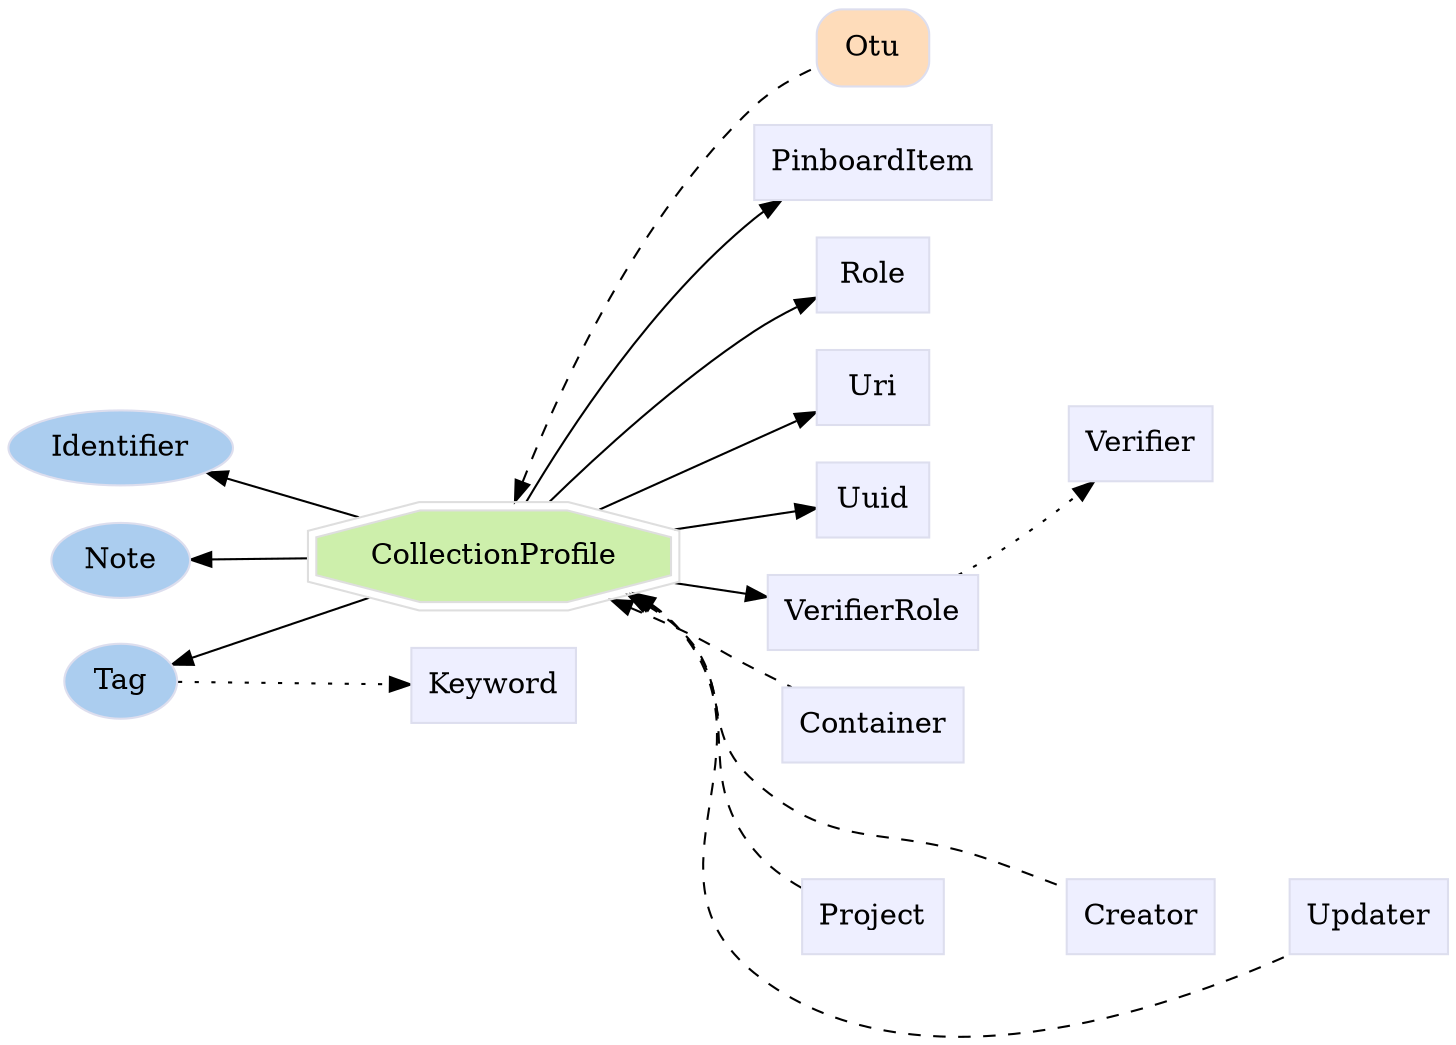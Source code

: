 digraph CollectionProfile {
	graph [bb="0,0,610.44,487.97",
		label="",
		outputorder=edgesfirst,
		rankdir=LR
	];
	node [label="\N"];
	subgraph annotator_cluster {
		graph [rank=min];
		Identifier	[color="#dddeee",
			fillcolor="#abcdef",
			group=annotator,
			height=0.5,
			href="/develop/Data/models.html#identifier",
			label=Identifier,
			pos="45.21,278.47",
			shape=oval,
			style=filled,
			target=_top,
			width=1.2558];
		Tag	[color="#dddeee",
			fillcolor="#abcdef",
			group=annotator,
			height=0.5,
			href="/develop/Data/models.html#tag",
			label=Tag,
			pos="45.21,169.47",
			shape=oval,
			style=filled,
			target=_top,
			width=0.75];
		Note	[color="#dddeee",
			fillcolor="#abcdef",
			group=annotator,
			height=0.5,
			href="/develop/Data/models.html#note",
			label=Note,
			pos="45.21,224.47",
			shape=oval,
			style=filled,
			target=_top,
			width=0.80088];
	}
	subgraph core {
		Otu	[color="#dddeee",
			fillcolor="#fedcba",
			group=core,
			height=0.51389,
			href="/develop/Data/models.html#otu",
			label=Otu,
			pos="376.57,469.47",
			shape=Mrecord,
			style=filled,
			target=_top,
			width=0.75];
	}
	subgraph supporting {
		CollectionProfile	[color="#dedede",
			fillcolor="#cdefab",
			group=target,
			height=0.61111,
			href="/develop/Data/models.html#collection-profile",
			label=CollectionProfile,
			pos="210.93,225.47",
			shape=doubleoctagon,
			style=filled,
			target=_top,
			width=2.3475];
		Keyword	[color="#dddeee",
			fillcolor="#eeefff",
			group=supporting,
			height=0.5,
			href="/develop/Data/models.html#keyword",
			label=Keyword,
			pos="210.93,167.47",
			shape=box,
			style=filled,
			target=_top,
			width=0.92014];
		PinboardItem	[color="#dddeee",
			fillcolor="#eeefff",
			group=supporting,
			height=0.5,
			href="/develop/Data/models.html#pinboard-item",
			label=PinboardItem,
			pos="376.57,414.47",
			shape=box,
			style=filled,
			target=_top,
			width=1.2535];
		Role	[color="#dddeee",
			fillcolor="#eeefff",
			group=supporting,
			height=0.5,
			href="/develop/Data/models.html#role",
			label=Role,
			pos="376.57,360.47",
			shape=box,
			style=filled,
			target=_top,
			width=0.75];
		Uri	[color="#dddeee",
			fillcolor="#eeefff",
			group=supporting,
			height=0.5,
			href="/develop/Data/models.html#uri",
			label=Uri,
			pos="376.57,306.47",
			shape=box,
			style=filled,
			target=_top,
			width=0.75];
		Uuid	[color="#dddeee",
			fillcolor="#eeefff",
			group=supporting,
			height=0.5,
			href="/develop/Data/models.html#uuid",
			label=Uuid,
			pos="376.57,252.47",
			shape=box,
			style=filled,
			target=_top,
			width=0.75];
		VerifierRole	[color="#dddeee",
			fillcolor="#eeefff",
			group=supporting,
			height=0.5,
			href="/develop/Data/models.html#verifier-role",
			label=VerifierRole,
			pos="376.57,198.47",
			shape=box,
			style=filled,
			target=_top,
			width=1.1493];
		Verifier	[color="#dddeee",
			fillcolor="#eeefff",
			group=supporting,
			height=0.5,
			href="/develop/Data/models.html#verifier",
			label=Verifier,
			pos="486.32,279.47",
			shape=box,
			style=filled,
			target=_top,
			width=0.79514];
		Container	[color="#dddeee",
			fillcolor="#eeefff",
			group=supporting,
			height=0.5,
			href="/develop/Data/models.html#container",
			label=Container,
			pos="376.57,144.47",
			shape=box,
			style=filled,
			target=_top,
			width=0.96181];
		Creator	[color="#dddeee",
			fillcolor="#eeefff",
			group=supporting,
			height=0.5,
			href="/develop/Data/models.html#creator",
			label=Creator,
			pos="486.32,52.473",
			shape=box,
			style=filled,
			target=_top,
			width=0.78472];
		Project	[color="#dddeee",
			fillcolor="#eeefff",
			group=supporting,
			height=0.5,
			href="/develop/Data/models.html#project",
			label=Project,
			pos="376.57,52.473",
			shape=box,
			style=filled,
			target=_top,
			width=0.75347];
		Updater	[color="#dddeee",
			fillcolor="#eeefff",
			group=supporting,
			height=0.5,
			href="/develop/Data/models.html#updater",
			label=Updater,
			pos="580.69,52.473",
			shape=box,
			style=filled,
			target=_top,
			width=0.82639];
	}
	Tag -> Keyword	[pos="e,177.49,167.87 72.514,169.15 97.731,168.84 136.26,168.37 166.12,168.01",
		style=dotted];
	CollectionProfile -> Identifier	[pos="e,80.931,267.23 155.61,243.06 134.93,249.75 111.61,257.3 91.821,263.71"];
	CollectionProfile -> Tag	[pos="e,69.667,177.5 157.46,207.53 132.19,198.88 102.6,188.76 80.293,181.13"];
	CollectionProfile -> Note	[pos="e,74.354,224.65 126.19,224.96 112.01,224.88 97.9,224.79 85.573,224.71"];
	CollectionProfile -> Otu	[dir=back,
		pos="s,219.9,247.66 224.05,258.36 242.02,303.7 279.3,386.1 331.44,441.47 336.54,446.89 342.9,451.71 349.19,455.76",
		style=dashed];
	CollectionProfile -> PinboardItem	[pos="e,342.26,396.06 224.53,247.75 244.16,281.09 284.69,344.6 331.44,387.47 332.06,388.04 332.7,388.61 333.34,389.16"];
	CollectionProfile -> Role	[pos="e,349.37,345.55 234.19,247.92 257.41,270.75 295.38,306.51 331.44,333.47 334.16,335.5 337.04,337.53 339.97,339.49"];
	CollectionProfile -> Uri	[pos="e,349.15,293.4 253.22,245.91 279.69,259.01 313.71,275.86 339.16,288.45"];
	CollectionProfile -> Uuid	[pos="e,349.14,248.11 288.48,238.1 305.67,240.94 323.18,243.83 337.95,246.27"];
	CollectionProfile -> VerifierRole	[pos="e,334.75,205.21 288.48,212.84 300.33,210.89 312.33,208.91 323.48,207.07"];
	CollectionProfile -> Container	[dir=back,
		pos="s,265.22,207.63 275.79,203.38 282.51,200.58 289.17,197.59 295.44,194.47 312.44,186.01 315.34,181.54 331.44,171.47 336.01,168.62 \
340.86,165.62 345.61,162.69",
		style=dashed];
	CollectionProfile -> Creator	[dir=back,
		pos="s,272.69,209.43 282.51,204.11 287.15,201.28 291.53,198.08 295.44,194.47 323.23,168.88 304.22,143.66 331.44,117.47 362.81,87.302 \
381.6,96.418 421.69,79.473 433.52,74.474 446.57,68.937 457.76,64.185",
		style=dashed];
	CollectionProfile -> Project	[dir=back,
		pos="s,274.21,209.7 283.83,204.1 288.04,201.27 291.97,198.08 295.44,194.47 331.1,157.39 301.14,126.04 331.44,84.473 336.24,77.896 342.79,\
72.127 349.38,67.365",
		style=dashed];
	CollectionProfile -> Updater	[dir=back,
		pos="s,275.25,210.05 284.82,204.12 288.72,201.29 292.31,198.09 295.44,194.47 345.65,136.36 271.75,73.789 331.44,25.473 395.13,-26.078 \
500.09,13.206 550.67,37.3",
		style=dashed];
	Role -> Verifier	[pos="e,465.34,297.82 403.67,345.42 409.7,341.69 416.02,337.58 421.69,333.47 433.61,324.85 446.09,314.57 456.8,305.3",
		style=invis];
	VerifierRole -> Verifier	[pos="e,465.34,261.13 408.82,216.76 413.21,219.57 417.62,222.52 421.69,225.47 433.61,234.1 446.09,244.38 456.8,253.65",
		style=dotted];
	Creator -> Updater	[pos="e,550.71,52.473 515.03,52.473 522.69,52.473 531.16,52.473 539.38,52.473",
		style=invis];
	Project -> Creator	[pos="e,457.73,52.473 403.93,52.473 416.68,52.473 432.24,52.473 446.33,52.473",
		style=invis];
}
